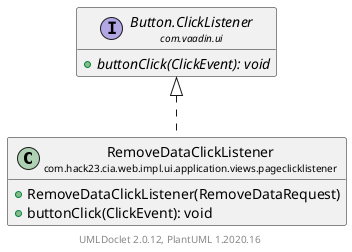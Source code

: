 @startuml
    set namespaceSeparator none
    hide empty fields
    hide empty methods

    class "<size:14>RemoveDataClickListener\n<size:10>com.hack23.cia.web.impl.ui.application.views.pageclicklistener" as com.hack23.cia.web.impl.ui.application.views.pageclicklistener.RemoveDataClickListener [[RemoveDataClickListener.html]] {
        +RemoveDataClickListener(RemoveDataRequest)
        +buttonClick(ClickEvent): void
    }

    interface "<size:14>Button.ClickListener\n<size:10>com.vaadin.ui" as com.vaadin.ui.Button.ClickListener {
        {abstract} +buttonClick(ClickEvent): void
    }

    com.vaadin.ui.Button.ClickListener <|.. com.hack23.cia.web.impl.ui.application.views.pageclicklistener.RemoveDataClickListener

    center footer UMLDoclet 2.0.12, PlantUML 1.2020.16
@enduml
